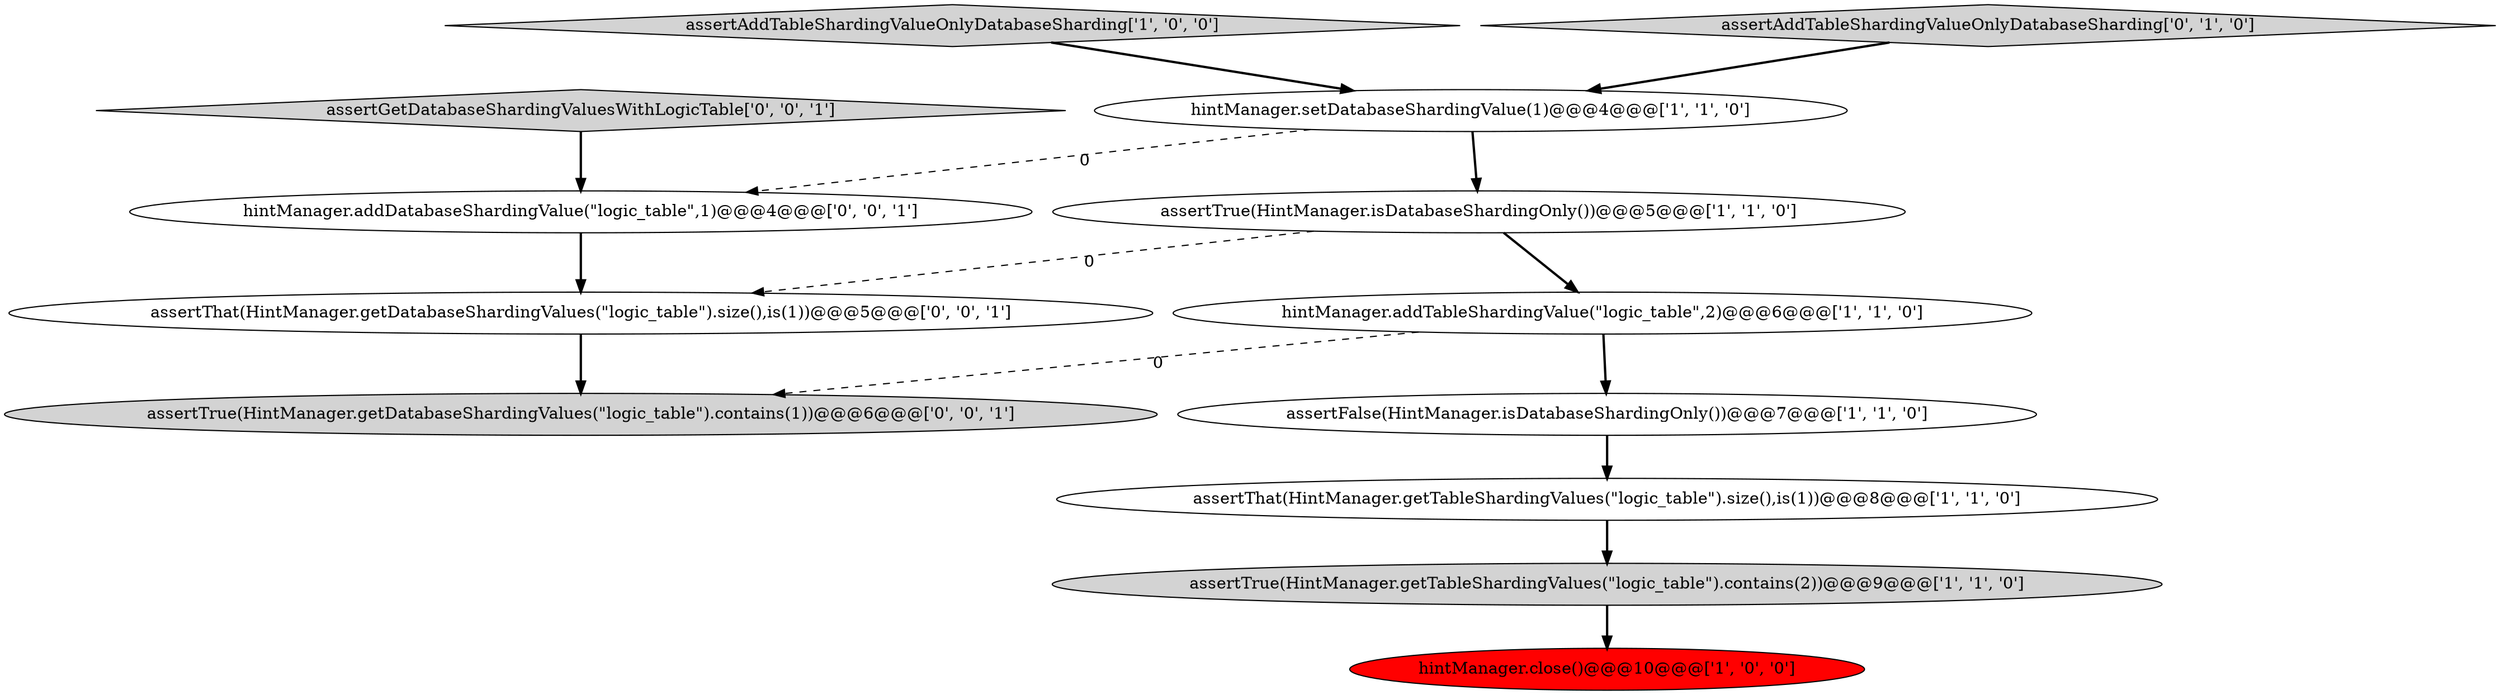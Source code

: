 digraph {
10 [style = filled, label = "assertTrue(HintManager.getDatabaseShardingValues(\"logic_table\").contains(1))@@@6@@@['0', '0', '1']", fillcolor = lightgray, shape = ellipse image = "AAA0AAABBB3BBB"];
3 [style = filled, label = "hintManager.setDatabaseShardingValue(1)@@@4@@@['1', '1', '0']", fillcolor = white, shape = ellipse image = "AAA0AAABBB1BBB"];
6 [style = filled, label = "assertAddTableShardingValueOnlyDatabaseSharding['1', '0', '0']", fillcolor = lightgray, shape = diamond image = "AAA0AAABBB1BBB"];
8 [style = filled, label = "assertAddTableShardingValueOnlyDatabaseSharding['0', '1', '0']", fillcolor = lightgray, shape = diamond image = "AAA0AAABBB2BBB"];
12 [style = filled, label = "assertGetDatabaseShardingValuesWithLogicTable['0', '0', '1']", fillcolor = lightgray, shape = diamond image = "AAA0AAABBB3BBB"];
4 [style = filled, label = "assertTrue(HintManager.isDatabaseShardingOnly())@@@5@@@['1', '1', '0']", fillcolor = white, shape = ellipse image = "AAA0AAABBB1BBB"];
1 [style = filled, label = "hintManager.close()@@@10@@@['1', '0', '0']", fillcolor = red, shape = ellipse image = "AAA1AAABBB1BBB"];
9 [style = filled, label = "assertThat(HintManager.getDatabaseShardingValues(\"logic_table\").size(),is(1))@@@5@@@['0', '0', '1']", fillcolor = white, shape = ellipse image = "AAA0AAABBB3BBB"];
11 [style = filled, label = "hintManager.addDatabaseShardingValue(\"logic_table\",1)@@@4@@@['0', '0', '1']", fillcolor = white, shape = ellipse image = "AAA0AAABBB3BBB"];
2 [style = filled, label = "assertTrue(HintManager.getTableShardingValues(\"logic_table\").contains(2))@@@9@@@['1', '1', '0']", fillcolor = lightgray, shape = ellipse image = "AAA0AAABBB1BBB"];
0 [style = filled, label = "assertFalse(HintManager.isDatabaseShardingOnly())@@@7@@@['1', '1', '0']", fillcolor = white, shape = ellipse image = "AAA0AAABBB1BBB"];
5 [style = filled, label = "assertThat(HintManager.getTableShardingValues(\"logic_table\").size(),is(1))@@@8@@@['1', '1', '0']", fillcolor = white, shape = ellipse image = "AAA0AAABBB1BBB"];
7 [style = filled, label = "hintManager.addTableShardingValue(\"logic_table\",2)@@@6@@@['1', '1', '0']", fillcolor = white, shape = ellipse image = "AAA0AAABBB1BBB"];
6->3 [style = bold, label=""];
4->9 [style = dashed, label="0"];
7->10 [style = dashed, label="0"];
5->2 [style = bold, label=""];
7->0 [style = bold, label=""];
9->10 [style = bold, label=""];
11->9 [style = bold, label=""];
3->4 [style = bold, label=""];
2->1 [style = bold, label=""];
4->7 [style = bold, label=""];
3->11 [style = dashed, label="0"];
0->5 [style = bold, label=""];
8->3 [style = bold, label=""];
12->11 [style = bold, label=""];
}
